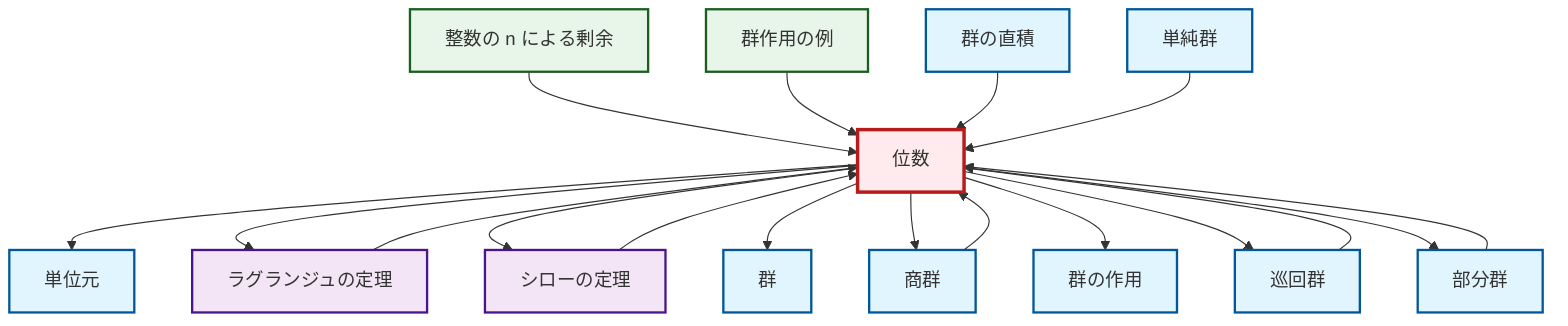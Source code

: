 graph TD
    classDef definition fill:#e1f5fe,stroke:#01579b,stroke-width:2px
    classDef theorem fill:#f3e5f5,stroke:#4a148c,stroke-width:2px
    classDef axiom fill:#fff3e0,stroke:#e65100,stroke-width:2px
    classDef example fill:#e8f5e9,stroke:#1b5e20,stroke-width:2px
    classDef current fill:#ffebee,stroke:#b71c1c,stroke-width:3px
    def-direct-product["群の直積"]:::definition
    def-quotient-group["商群"]:::definition
    thm-sylow["シローの定理"]:::theorem
    def-simple-group["単純群"]:::definition
    def-cyclic-group["巡回群"]:::definition
    ex-group-action-examples["群作用の例"]:::example
    def-group-action["群の作用"]:::definition
    def-group["群"]:::definition
    def-identity-element["単位元"]:::definition
    def-subgroup["部分群"]:::definition
    thm-lagrange["ラグランジュの定理"]:::theorem
    ex-quotient-integers-mod-n["整数の n による剰余"]:::example
    def-order["位数"]:::definition
    def-order --> def-identity-element
    ex-quotient-integers-mod-n --> def-order
    def-subgroup --> def-order
    thm-sylow --> def-order
    thm-lagrange --> def-order
    def-quotient-group --> def-order
    def-order --> thm-lagrange
    def-order --> thm-sylow
    ex-group-action-examples --> def-order
    def-cyclic-group --> def-order
    def-order --> def-group
    def-order --> def-quotient-group
    def-direct-product --> def-order
    def-order --> def-group-action
    def-simple-group --> def-order
    def-order --> def-cyclic-group
    def-order --> def-subgroup
    class def-order current
